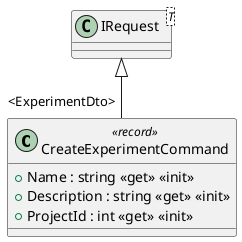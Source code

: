 @startuml
class CreateExperimentCommand <<record>> {
    + Name : string <<get>> <<init>>
    + Description : string <<get>> <<init>>
    + ProjectId : int <<get>> <<init>>
}
class "IRequest"<T> {
}
"IRequest" <|-- "<ExperimentDto>" CreateExperimentCommand
@enduml
